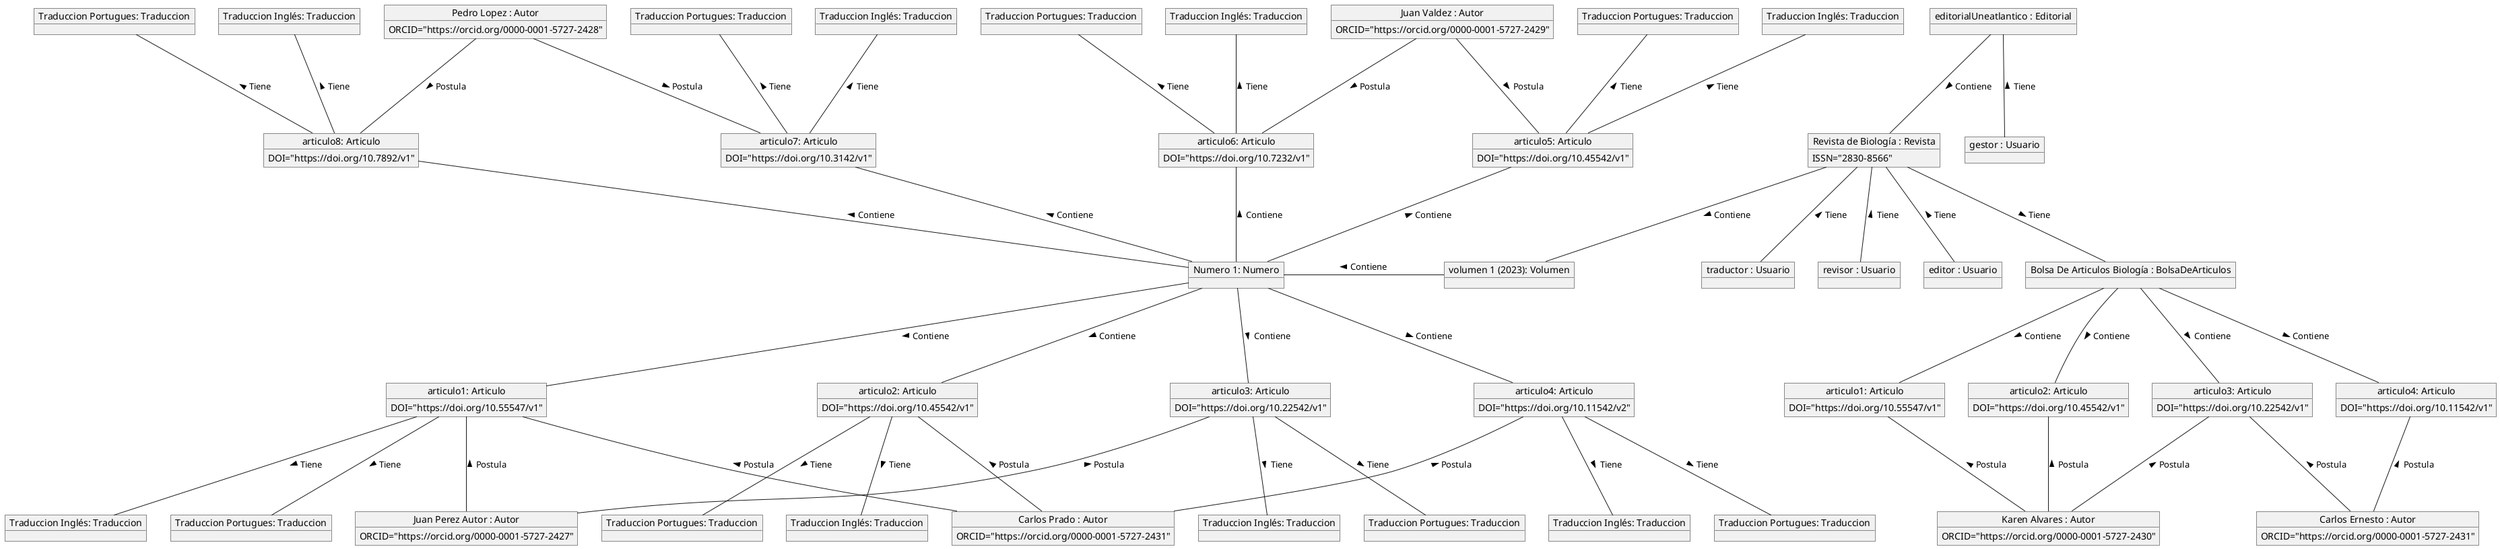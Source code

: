 @startuml objetoDeDominio_EstadoAvanzado
object "editorialUneatlantico : Editorial" as editorial

object "Juan Perez Autor : Autor" as autor1 {
    ORCID="https://orcid.org/0000-0001-5727-2427"
}
object "Pedro Lopez : Autor" as autor2 {
    ORCID="https://orcid.org/0000-0001-5727-2428"
}
object "Juan Valdez : Autor" as autor3 {
    ORCID="https://orcid.org/0000-0001-5727-2429"
}
object "Karen Alvares : Autor" as autor4 {
    ORCID="https://orcid.org/0000-0001-5727-2430"
}
object "Carlos Ernesto : Autor" as autor5 {
    ORCID="https://orcid.org/0000-0001-5727-2431"
}
object "Carlos Prado : Autor" as autor6 {
    ORCID="https://orcid.org/0000-0001-5727-2431"
}

object "gestor : Usuario" as gestor
object "traductor : Usuario" as traductor
object "revisor : Usuario" as revisor
object "editor : Usuario" as editor
object "Bolsa De Articulos Biología : BolsaDeArticulos" as bolsaDeArticulos

object "Traduccion Inglés: Traduccion" as traduccion1a1n1
object "Traduccion Portugues: Traduccion" as traduccion2a1n1
object "Traduccion Inglés: Traduccion" as traduccion1a2n1
object "Traduccion Portugues: Traduccion" as traduccion2a2n1
object "Traduccion Inglés: Traduccion" as traduccion1a3n1
object "Traduccion Portugues: Traduccion" as traduccion2a3n1
object "Traduccion Inglés: Traduccion" as traduccion1a4n1
object "Traduccion Portugues: Traduccion" as traduccion2a4n1
object "Traduccion Inglés: Traduccion" as traduccion1a5n1
object "Traduccion Portugues: Traduccion" as traduccion2a5n1
object "Traduccion Inglés: Traduccion" as traduccion1a6n1
object "Traduccion Portugues: Traduccion" as traduccion2a6n1
object "Traduccion Inglés: Traduccion" as traduccion1a7n1
object "Traduccion Portugues: Traduccion" as traduccion2a7n1
object "Traduccion Inglés: Traduccion" as traduccion1a8n1
object "Traduccion Portugues: Traduccion" as traduccion2a8n1

object "Revista de Biología : Revista" as revista {
    ISSN="2830-8566"
}

object "volumen 1 (2023): Volumen" as volumen1

object "Numero 1: Numero" as numero1


'Articulos numero 1'
object "articulo1: Articulo" as articulo1n1 {
    DOI="https://doi.org/10.55547/v1"
}
object "articulo2: Articulo" as articulo2n1 {
    DOI="https://doi.org/10.45542/v1"
}
object "articulo3: Articulo" as articulo3n1 {
    DOI="https://doi.org/10.22542/v1"
}
object "articulo4: Articulo" as articulo4n1 {
    DOI="https://doi.org/10.11542/v2"
}
object "articulo5: Articulo" as articulo5n1 {
    DOI="https://doi.org/10.45542/v1"
}
object "articulo6: Articulo" as articulo6n1 {
    DOI="https://doi.org/10.7232/v1"
}
object "articulo7: Articulo" as articulo7n1 {
    DOI="https://doi.org/10.3142/v1"
}
object "articulo8: Articulo" as articulo8n1 {
    DOI="https://doi.org/10.7892/v1"
}

'Articulos Bolsa'
object "articulo1: Articulo" as articulo1b {
    DOI="https://doi.org/10.55547/v1"
}
object "articulo2: Articulo" as articulo2b {
    DOI="https://doi.org/10.45542/v1"
}
object "articulo3: Articulo" as articulo3b {
    DOI="https://doi.org/10.22542/v1"
}
object "articulo4: Articulo" as articulo4b {
    DOI="https://doi.org/10.11542/v1"
}

editorial   ---   revista : > Contiene
revista   ---  volumen1 : > Contiene
volumen1   -l--  numero1 : > Contiene

numero1 --- articulo1n1 : > Contiene
numero1 --- articulo2n1 : > Contiene
numero1 --- articulo3n1 : > Contiene
numero1 --- articulo4n1 : > Contiene
numero1 -u-- articulo5n1 : > Contiene
numero1 -u-- articulo6n1 : > Contiene
numero1 -u-- articulo7n1 : > Contiene
numero1 -u-- articulo8n1 : > Contiene

revista ---  bolsaDeArticulos : > Tiene

bolsaDeArticulos -d-- articulo1b : > Contiene
bolsaDeArticulos -d-- articulo2b : > Contiene
bolsaDeArticulos -d-- articulo3b : > Contiene
bolsaDeArticulos -d-- articulo4b : > Contiene

articulo1n1  ---  autor1 : < Postula
articulo1n1  ---  autor6 : < Postula
articulo2n1  ---  autor6 : < Postula
articulo3n1  ---  autor1 : < Postula
articulo4n1  ---  autor6 : < Postula
articulo5n1  -u--  autor3 : < Postula
articulo6n1  -u--  autor3 : < Postula
articulo7n1  -u--  autor2 : < Postula
articulo8n1  -u--  autor2 : < Postula

articulo1n1  -d--  traduccion1a1n1 : > Tiene
articulo1n1  -d--  traduccion2a1n1 : > Tiene
articulo2n1  -d--  traduccion1a2n1 : > Tiene
articulo2n1  -d--  traduccion2a2n1 : > Tiene
articulo3n1  -d--  traduccion1a3n1 : > Tiene
articulo3n1  -d--  traduccion2a3n1 : > Tiene
articulo4n1  -d--  traduccion1a4n1 : > Tiene
articulo4n1  -d--  traduccion2a4n1 : > Tiene
articulo5n1  -u--  traduccion1a5n1 : > Tiene
articulo5n1  -u--  traduccion2a5n1 : > Tiene
articulo6n1  -u--  traduccion1a6n1 : > Tiene
articulo6n1  -u--  traduccion2a6n1 : > Tiene
articulo7n1  -u--  traduccion1a7n1 : > Tiene
articulo7n1  -u--  traduccion2a7n1 : > Tiene
articulo8n1  -u--  traduccion1a8n1 : > Tiene
articulo8n1  -u--  traduccion2a8n1 : > Tiene


articulo1b  ---  autor4 : < Postula
articulo2b  ---  autor4 : < Postula
articulo3b  -r--  autor4 : < Postula
articulo3b  ---  autor5 : < Postula
articulo4b  ---  autor5 : < Postula

gestor -u-- editorial : "> Tiene"
editor -u-- revista : "> Tiene"
traductor -u-- revista : "> Tiene"
revisor -u-- revista : "> Tiene"

@enduml
